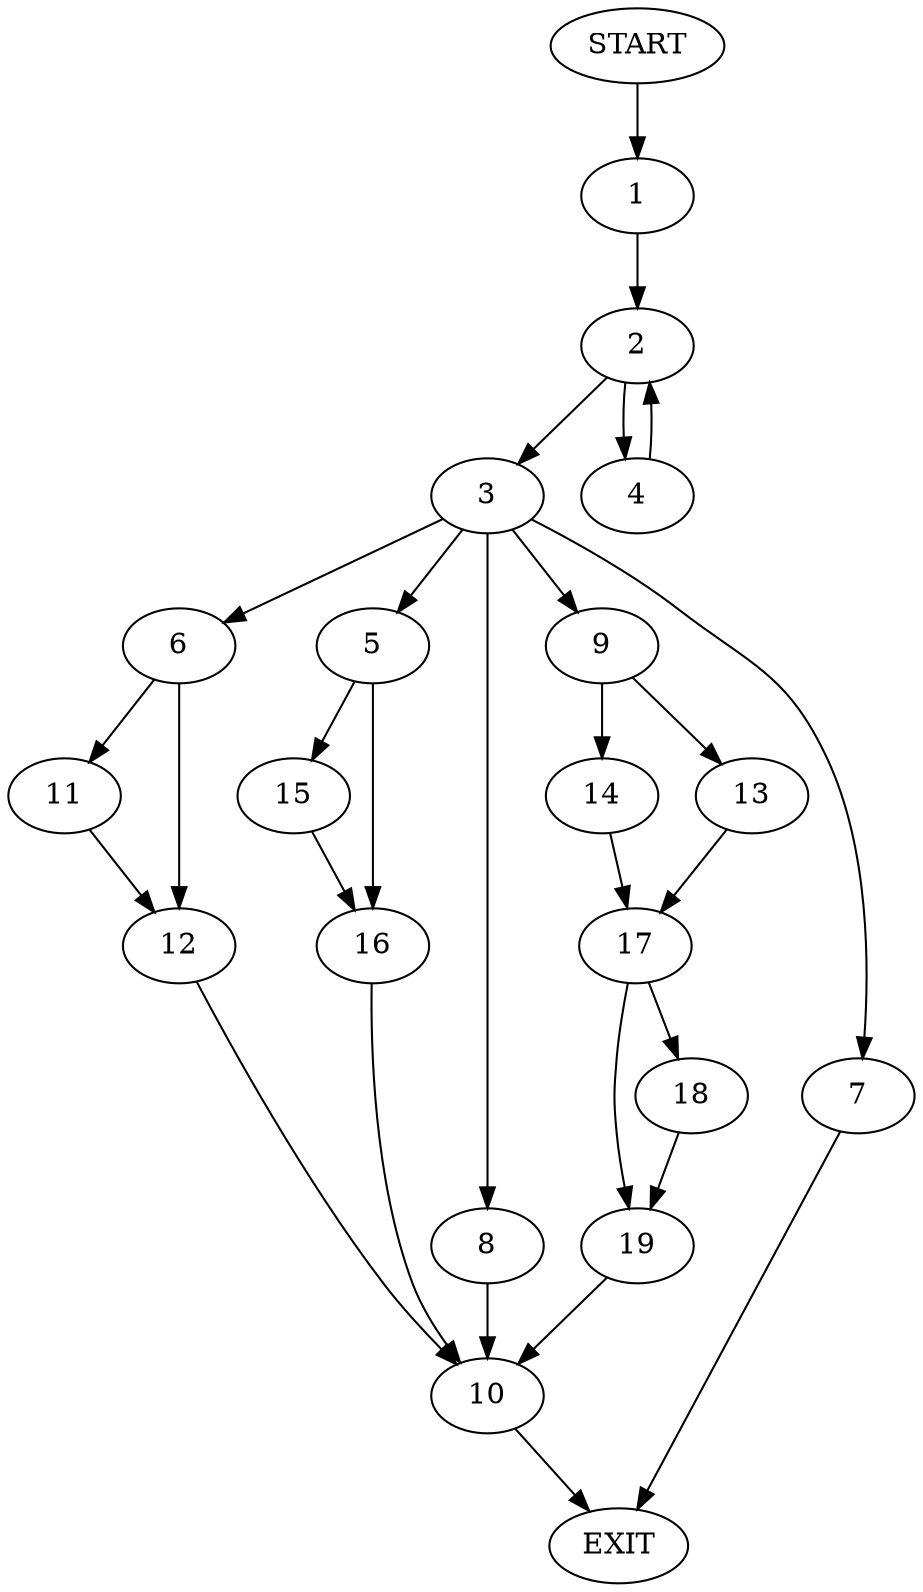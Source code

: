 digraph {
0 [label="START"]
20 [label="EXIT"]
0 -> 1
1 -> 2
2 -> 3
2 -> 4
4 -> 2
3 -> 5
3 -> 6
3 -> 7
3 -> 8
3 -> 9
8 -> 10
7 -> 20
6 -> 11
6 -> 12
9 -> 13
9 -> 14
5 -> 15
5 -> 16
14 -> 17
13 -> 17
17 -> 18
17 -> 19
18 -> 19
19 -> 10
10 -> 20
11 -> 12
12 -> 10
16 -> 10
15 -> 16
}
